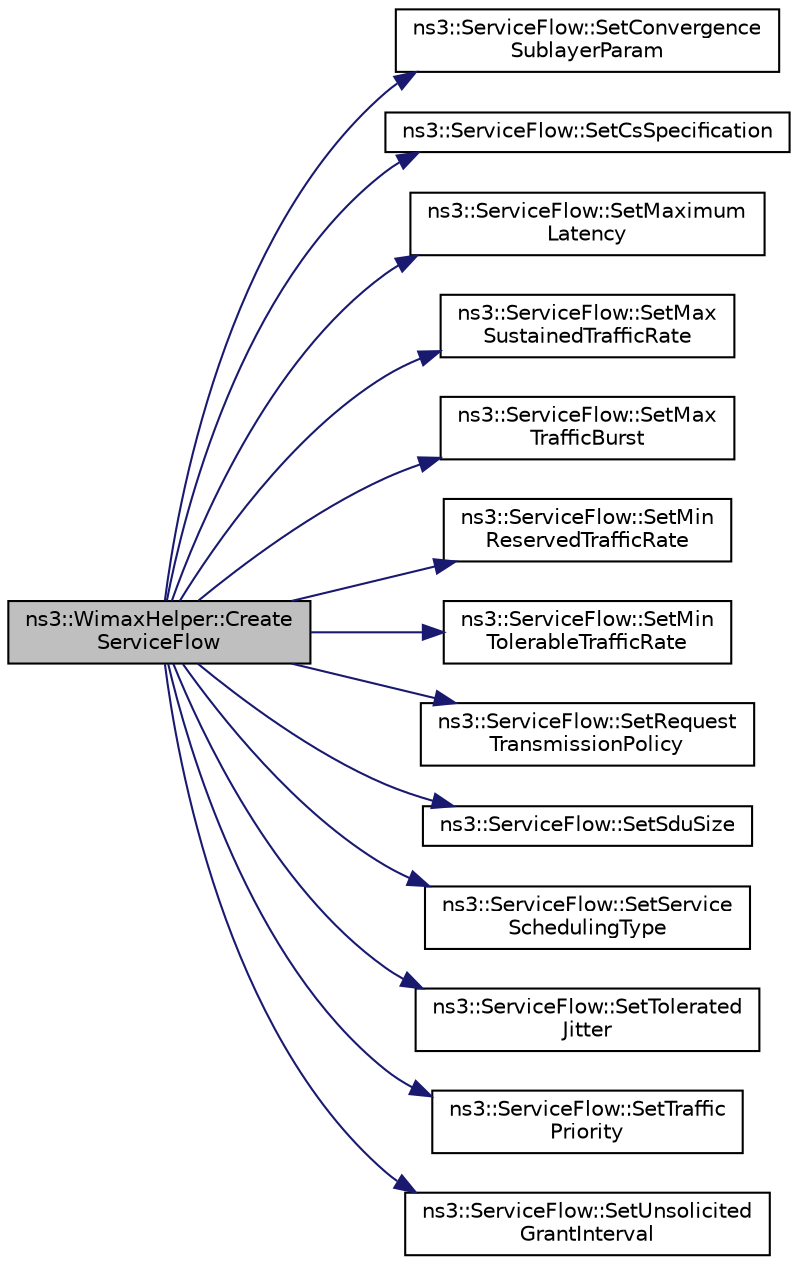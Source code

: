 digraph "ns3::WimaxHelper::CreateServiceFlow"
{
 // LATEX_PDF_SIZE
  edge [fontname="Helvetica",fontsize="10",labelfontname="Helvetica",labelfontsize="10"];
  node [fontname="Helvetica",fontsize="10",shape=record];
  rankdir="LR";
  Node1 [label="ns3::WimaxHelper::Create\lServiceFlow",height=0.2,width=0.4,color="black", fillcolor="grey75", style="filled", fontcolor="black",tooltip="Creates a transport service flow."];
  Node1 -> Node2 [color="midnightblue",fontsize="10",style="solid",fontname="Helvetica"];
  Node2 [label="ns3::ServiceFlow::SetConvergence\lSublayerParam",height=0.2,width=0.4,color="black", fillcolor="white", style="filled",URL="$classns3_1_1_service_flow.html#a81a801e05aac9e7d1cfad3304e1b9d97",tooltip="Set convergence sublayer parameters."];
  Node1 -> Node3 [color="midnightblue",fontsize="10",style="solid",fontname="Helvetica"];
  Node3 [label="ns3::ServiceFlow::SetCsSpecification",height=0.2,width=0.4,color="black", fillcolor="white", style="filled",URL="$classns3_1_1_service_flow.html#a72779cfbd71284ba06f10843ec0725b9",tooltip="Set CS specification."];
  Node1 -> Node4 [color="midnightblue",fontsize="10",style="solid",fontname="Helvetica"];
  Node4 [label="ns3::ServiceFlow::SetMaximum\lLatency",height=0.2,width=0.4,color="black", fillcolor="white", style="filled",URL="$classns3_1_1_service_flow.html#a61781dc767b833dfc34ed86e9efbc62d",tooltip="Set maximum latency."];
  Node1 -> Node5 [color="midnightblue",fontsize="10",style="solid",fontname="Helvetica"];
  Node5 [label="ns3::ServiceFlow::SetMax\lSustainedTrafficRate",height=0.2,width=0.4,color="black", fillcolor="white", style="filled",URL="$classns3_1_1_service_flow.html#aef578837096b1a316696a88ecd550e7c",tooltip="Set max sustained traffic rate."];
  Node1 -> Node6 [color="midnightblue",fontsize="10",style="solid",fontname="Helvetica"];
  Node6 [label="ns3::ServiceFlow::SetMax\lTrafficBurst",height=0.2,width=0.4,color="black", fillcolor="white", style="filled",URL="$classns3_1_1_service_flow.html#a586065681c386771f441a51f469fab03",tooltip="Set maximum traffic burst."];
  Node1 -> Node7 [color="midnightblue",fontsize="10",style="solid",fontname="Helvetica"];
  Node7 [label="ns3::ServiceFlow::SetMin\lReservedTrafficRate",height=0.2,width=0.4,color="black", fillcolor="white", style="filled",URL="$classns3_1_1_service_flow.html#ad49e9a793508d2d476de1e08897ecbf6",tooltip="Set minimum reserved traffic rate."];
  Node1 -> Node8 [color="midnightblue",fontsize="10",style="solid",fontname="Helvetica"];
  Node8 [label="ns3::ServiceFlow::SetMin\lTolerableTrafficRate",height=0.2,width=0.4,color="black", fillcolor="white", style="filled",URL="$classns3_1_1_service_flow.html#aafc2368b8dab5d394635fa9f7fe281af",tooltip="Set minimum tolerable traffic rate."];
  Node1 -> Node9 [color="midnightblue",fontsize="10",style="solid",fontname="Helvetica"];
  Node9 [label="ns3::ServiceFlow::SetRequest\lTransmissionPolicy",height=0.2,width=0.4,color="black", fillcolor="white", style="filled",URL="$classns3_1_1_service_flow.html#a08fdadfa5d691da427aeb3a3c3d39418",tooltip="Set request transmission policy."];
  Node1 -> Node10 [color="midnightblue",fontsize="10",style="solid",fontname="Helvetica"];
  Node10 [label="ns3::ServiceFlow::SetSduSize",height=0.2,width=0.4,color="black", fillcolor="white", style="filled",URL="$classns3_1_1_service_flow.html#a88ff420147be9e386a22ef26b658804e",tooltip="Set SDU size."];
  Node1 -> Node11 [color="midnightblue",fontsize="10",style="solid",fontname="Helvetica"];
  Node11 [label="ns3::ServiceFlow::SetService\lSchedulingType",height=0.2,width=0.4,color="black", fillcolor="white", style="filled",URL="$classns3_1_1_service_flow.html#acdef049af2eda0d1ac80047208ce7571",tooltip="Set service scheduling type."];
  Node1 -> Node12 [color="midnightblue",fontsize="10",style="solid",fontname="Helvetica"];
  Node12 [label="ns3::ServiceFlow::SetTolerated\lJitter",height=0.2,width=0.4,color="black", fillcolor="white", style="filled",URL="$classns3_1_1_service_flow.html#ac0b518b161e85317c141416712197f99",tooltip="Set tolerated jitter."];
  Node1 -> Node13 [color="midnightblue",fontsize="10",style="solid",fontname="Helvetica"];
  Node13 [label="ns3::ServiceFlow::SetTraffic\lPriority",height=0.2,width=0.4,color="black", fillcolor="white", style="filled",URL="$classns3_1_1_service_flow.html#a9fd37b11439e3b6ca601c76e54d6273c",tooltip="Set traffic priority."];
  Node1 -> Node14 [color="midnightblue",fontsize="10",style="solid",fontname="Helvetica"];
  Node14 [label="ns3::ServiceFlow::SetUnsolicited\lGrantInterval",height=0.2,width=0.4,color="black", fillcolor="white", style="filled",URL="$classns3_1_1_service_flow.html#ac24ac69794285436be39a2e4aef7b805",tooltip="Set unsolicied grant interval."];
}
